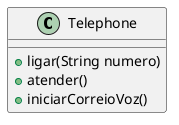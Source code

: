 @startuml
class Telephone {
    + ligar(String numero)
    + atender()
    + iniciarCorreioVoz()
}
@enduml